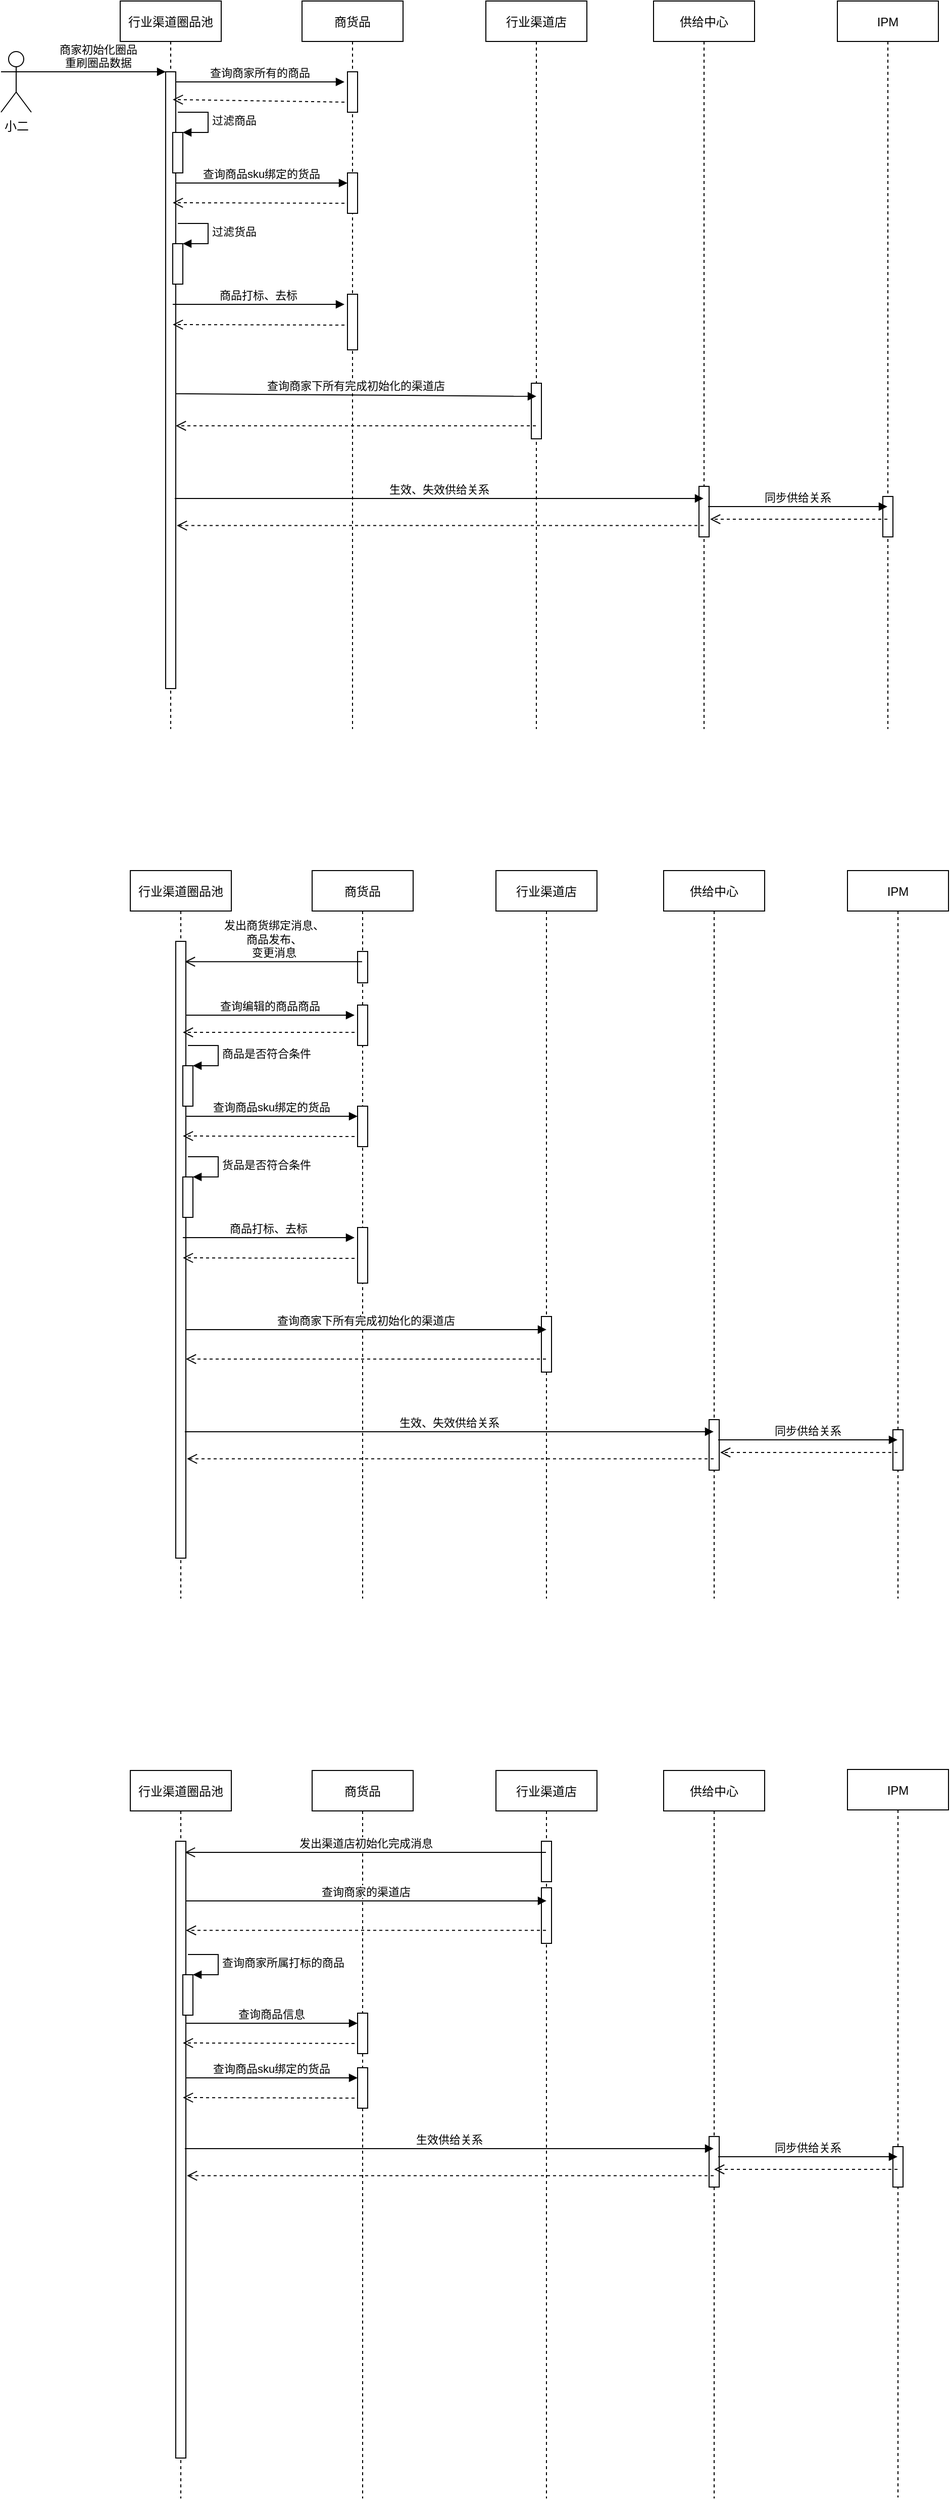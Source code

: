 <mxfile version="20.5.3" type="github">
  <diagram id="kgpKYQtTHZ0yAKxKKP6v" name="Page-1">
    <mxGraphModel dx="1298" dy="769" grid="1" gridSize="10" guides="1" tooltips="1" connect="1" arrows="1" fold="1" page="1" pageScale="1" pageWidth="3300" pageHeight="4681" math="0" shadow="0">
      <root>
        <mxCell id="0" />
        <mxCell id="1" parent="0" />
        <mxCell id="3nuBFxr9cyL0pnOWT2aG-1" value="行业渠道圈品池" style="shape=umlLifeline;perimeter=lifelinePerimeter;container=1;collapsible=0;recursiveResize=0;rounded=0;shadow=0;strokeWidth=1;" parent="1" vertex="1">
          <mxGeometry x="188" y="80" width="100" height="720" as="geometry" />
        </mxCell>
        <mxCell id="3nuBFxr9cyL0pnOWT2aG-2" value="" style="points=[];perimeter=orthogonalPerimeter;rounded=0;shadow=0;strokeWidth=1;" parent="3nuBFxr9cyL0pnOWT2aG-1" vertex="1">
          <mxGeometry x="45" y="70" width="10" height="610" as="geometry" />
        </mxCell>
        <mxCell id="i1a7ub9hRIe4BxzvPpTs-12" value="" style="html=1;points=[];perimeter=orthogonalPerimeter;" vertex="1" parent="3nuBFxr9cyL0pnOWT2aG-1">
          <mxGeometry x="52" y="130" width="10" height="40" as="geometry" />
        </mxCell>
        <mxCell id="i1a7ub9hRIe4BxzvPpTs-13" value="过滤商品" style="edgeStyle=orthogonalEdgeStyle;html=1;align=left;spacingLeft=2;endArrow=block;rounded=0;entryX=1;entryY=0;" edge="1" target="i1a7ub9hRIe4BxzvPpTs-12" parent="3nuBFxr9cyL0pnOWT2aG-1">
          <mxGeometry relative="1" as="geometry">
            <mxPoint x="57" y="110" as="sourcePoint" />
            <Array as="points">
              <mxPoint x="87" y="110" />
            </Array>
          </mxGeometry>
        </mxCell>
        <mxCell id="i1a7ub9hRIe4BxzvPpTs-14" value="" style="html=1;points=[];perimeter=orthogonalPerimeter;" vertex="1" parent="3nuBFxr9cyL0pnOWT2aG-1">
          <mxGeometry x="52" y="240" width="10" height="40" as="geometry" />
        </mxCell>
        <mxCell id="i1a7ub9hRIe4BxzvPpTs-15" value="过滤货品" style="edgeStyle=orthogonalEdgeStyle;html=1;align=left;spacingLeft=2;endArrow=block;rounded=0;entryX=1;entryY=0;" edge="1" parent="3nuBFxr9cyL0pnOWT2aG-1" target="i1a7ub9hRIe4BxzvPpTs-14">
          <mxGeometry relative="1" as="geometry">
            <mxPoint x="57" y="220" as="sourcePoint" />
            <Array as="points">
              <mxPoint x="87" y="220" />
            </Array>
          </mxGeometry>
        </mxCell>
        <mxCell id="3nuBFxr9cyL0pnOWT2aG-5" value="商货品" style="shape=umlLifeline;perimeter=lifelinePerimeter;container=1;collapsible=0;recursiveResize=0;rounded=0;shadow=0;strokeWidth=1;" parent="1" vertex="1">
          <mxGeometry x="368" y="80" width="100" height="720" as="geometry" />
        </mxCell>
        <mxCell id="3nuBFxr9cyL0pnOWT2aG-6" value="" style="points=[];perimeter=orthogonalPerimeter;rounded=0;shadow=0;strokeWidth=1;" parent="3nuBFxr9cyL0pnOWT2aG-5" vertex="1">
          <mxGeometry x="45" y="70" width="10" height="40" as="geometry" />
        </mxCell>
        <mxCell id="i1a7ub9hRIe4BxzvPpTs-10" value="查询商品sku绑定的货品" style="verticalAlign=bottom;endArrow=block;entryX=0;entryY=0;shadow=0;strokeWidth=1;" edge="1" parent="3nuBFxr9cyL0pnOWT2aG-5">
          <mxGeometry relative="1" as="geometry">
            <mxPoint x="-125" y="180.0" as="sourcePoint" />
            <mxPoint x="45" y="180.0" as="targetPoint" />
          </mxGeometry>
        </mxCell>
        <mxCell id="i1a7ub9hRIe4BxzvPpTs-20" value="" style="points=[];perimeter=orthogonalPerimeter;rounded=0;shadow=0;strokeWidth=1;" vertex="1" parent="3nuBFxr9cyL0pnOWT2aG-5">
          <mxGeometry x="45" y="290" width="10" height="55" as="geometry" />
        </mxCell>
        <mxCell id="i1a7ub9hRIe4BxzvPpTs-21" value="" style="points=[];perimeter=orthogonalPerimeter;rounded=0;shadow=0;strokeWidth=1;" vertex="1" parent="3nuBFxr9cyL0pnOWT2aG-5">
          <mxGeometry x="45" y="170" width="10" height="40" as="geometry" />
        </mxCell>
        <mxCell id="3nuBFxr9cyL0pnOWT2aG-7" value="" style="verticalAlign=bottom;endArrow=open;dashed=1;endSize=8;shadow=0;strokeWidth=1;entryX=0.7;entryY=0.045;entryDx=0;entryDy=0;entryPerimeter=0;" parent="1" target="3nuBFxr9cyL0pnOWT2aG-2" edge="1">
          <mxGeometry relative="1" as="geometry">
            <mxPoint x="250" y="180" as="targetPoint" />
            <mxPoint x="410" y="180" as="sourcePoint" />
          </mxGeometry>
        </mxCell>
        <mxCell id="3nuBFxr9cyL0pnOWT2aG-8" value="查询商家所有的商品" style="verticalAlign=bottom;endArrow=block;shadow=0;strokeWidth=1;" parent="1" source="3nuBFxr9cyL0pnOWT2aG-2" edge="1">
          <mxGeometry relative="1" as="geometry">
            <mxPoint x="343" y="160" as="sourcePoint" />
            <mxPoint x="410" y="160" as="targetPoint" />
          </mxGeometry>
        </mxCell>
        <mxCell id="i1a7ub9hRIe4BxzvPpTs-1" value="供给中心" style="shape=umlLifeline;perimeter=lifelinePerimeter;container=1;collapsible=0;recursiveResize=0;rounded=0;shadow=0;strokeWidth=1;" vertex="1" parent="1">
          <mxGeometry x="716" y="80" width="100" height="720" as="geometry" />
        </mxCell>
        <mxCell id="i1a7ub9hRIe4BxzvPpTs-2" value="" style="points=[];perimeter=orthogonalPerimeter;rounded=0;shadow=0;strokeWidth=1;" vertex="1" parent="i1a7ub9hRIe4BxzvPpTs-1">
          <mxGeometry x="45" y="480" width="10" height="50" as="geometry" />
        </mxCell>
        <mxCell id="i1a7ub9hRIe4BxzvPpTs-3" value="IPM" style="shape=umlLifeline;perimeter=lifelinePerimeter;container=1;collapsible=0;recursiveResize=0;rounded=0;shadow=0;strokeWidth=1;" vertex="1" parent="1">
          <mxGeometry x="898" y="80" width="100" height="720" as="geometry" />
        </mxCell>
        <mxCell id="i1a7ub9hRIe4BxzvPpTs-4" value="" style="points=[];perimeter=orthogonalPerimeter;rounded=0;shadow=0;strokeWidth=1;" vertex="1" parent="i1a7ub9hRIe4BxzvPpTs-3">
          <mxGeometry x="45" y="490" width="10" height="40" as="geometry" />
        </mxCell>
        <mxCell id="i1a7ub9hRIe4BxzvPpTs-5" value="小二" style="shape=umlActor;verticalLabelPosition=bottom;verticalAlign=top;html=1;" vertex="1" parent="1">
          <mxGeometry x="70" y="130" width="30" height="60" as="geometry" />
        </mxCell>
        <mxCell id="3nuBFxr9cyL0pnOWT2aG-3" value="商家初始化圈品&#xa;重刷圈品数据" style="verticalAlign=bottom;startArrow=none;endArrow=block;startSize=8;shadow=0;strokeWidth=1;exitX=1;exitY=0.333;exitDx=0;exitDy=0;exitPerimeter=0;startFill=0;" parent="1" target="3nuBFxr9cyL0pnOWT2aG-2" edge="1" source="i1a7ub9hRIe4BxzvPpTs-5">
          <mxGeometry relative="1" as="geometry">
            <mxPoint x="173" y="150" as="sourcePoint" />
          </mxGeometry>
        </mxCell>
        <mxCell id="i1a7ub9hRIe4BxzvPpTs-11" value="" style="verticalAlign=bottom;endArrow=open;dashed=1;endSize=8;shadow=0;strokeWidth=1;entryX=1;entryY=0.147;entryDx=0;entryDy=0;entryPerimeter=0;" edge="1" parent="1">
          <mxGeometry relative="1" as="geometry">
            <mxPoint x="240" y="279.5" as="targetPoint" />
            <mxPoint x="410" y="280" as="sourcePoint" />
          </mxGeometry>
        </mxCell>
        <mxCell id="i1a7ub9hRIe4BxzvPpTs-16" value="行业渠道店" style="shape=umlLifeline;perimeter=lifelinePerimeter;container=1;collapsible=0;recursiveResize=0;rounded=0;shadow=0;strokeWidth=1;" vertex="1" parent="1">
          <mxGeometry x="550" y="80" width="100" height="720" as="geometry" />
        </mxCell>
        <mxCell id="i1a7ub9hRIe4BxzvPpTs-17" value="" style="points=[];perimeter=orthogonalPerimeter;rounded=0;shadow=0;strokeWidth=1;" vertex="1" parent="i1a7ub9hRIe4BxzvPpTs-16">
          <mxGeometry x="45" y="378" width="10" height="55" as="geometry" />
        </mxCell>
        <mxCell id="i1a7ub9hRIe4BxzvPpTs-18" value="查询商家下所有完成初始化的渠道店" style="verticalAlign=bottom;endArrow=block;shadow=0;strokeWidth=1;exitX=1;exitY=0.522;exitDx=0;exitDy=0;exitPerimeter=0;entryX=0.5;entryY=0.236;entryDx=0;entryDy=0;entryPerimeter=0;" edge="1" parent="1" source="3nuBFxr9cyL0pnOWT2aG-2" target="i1a7ub9hRIe4BxzvPpTs-17">
          <mxGeometry relative="1" as="geometry">
            <mxPoint x="250" y="474" as="sourcePoint" />
            <mxPoint x="590" y="471" as="targetPoint" />
          </mxGeometry>
        </mxCell>
        <mxCell id="i1a7ub9hRIe4BxzvPpTs-19" value="" style="verticalAlign=bottom;endArrow=open;dashed=1;endSize=8;shadow=0;strokeWidth=1;entryX=1;entryY=0.533;entryDx=0;entryDy=0;entryPerimeter=0;" edge="1" parent="1">
          <mxGeometry relative="1" as="geometry">
            <mxPoint x="243" y="500.13" as="targetPoint" />
            <mxPoint x="599.5" y="500.13" as="sourcePoint" />
          </mxGeometry>
        </mxCell>
        <mxCell id="i1a7ub9hRIe4BxzvPpTs-22" value="商品打标、去标" style="verticalAlign=bottom;endArrow=block;shadow=0;strokeWidth=1;" edge="1" parent="1">
          <mxGeometry relative="1" as="geometry">
            <mxPoint x="240" y="380" as="sourcePoint" />
            <mxPoint x="410" y="380" as="targetPoint" />
          </mxGeometry>
        </mxCell>
        <mxCell id="i1a7ub9hRIe4BxzvPpTs-23" value="" style="verticalAlign=bottom;endArrow=open;dashed=1;endSize=8;shadow=0;strokeWidth=1;entryX=1;entryY=0.147;entryDx=0;entryDy=0;entryPerimeter=0;" edge="1" parent="1">
          <mxGeometry relative="1" as="geometry">
            <mxPoint x="240" y="400" as="targetPoint" />
            <mxPoint x="410" y="400.5" as="sourcePoint" />
          </mxGeometry>
        </mxCell>
        <mxCell id="i1a7ub9hRIe4BxzvPpTs-24" value="生效、失效供给关系" style="verticalAlign=bottom;endArrow=block;shadow=0;strokeWidth=1;exitX=0.9;exitY=0.636;exitDx=0;exitDy=0;exitPerimeter=0;" edge="1" parent="1">
          <mxGeometry relative="1" as="geometry">
            <mxPoint x="242" y="571.96" as="sourcePoint" />
            <mxPoint x="765.5" y="571.96" as="targetPoint" />
          </mxGeometry>
        </mxCell>
        <mxCell id="i1a7ub9hRIe4BxzvPpTs-26" value="" style="verticalAlign=bottom;endArrow=open;dashed=1;endSize=8;shadow=0;strokeWidth=1;entryX=1.1;entryY=0.68;entryDx=0;entryDy=0;entryPerimeter=0;" edge="1" parent="1">
          <mxGeometry relative="1" as="geometry">
            <mxPoint x="244" y="598.8" as="targetPoint" />
            <mxPoint x="765.5" y="598.8" as="sourcePoint" />
          </mxGeometry>
        </mxCell>
        <mxCell id="i1a7ub9hRIe4BxzvPpTs-27" value="同步供给关系" style="verticalAlign=bottom;endArrow=block;shadow=0;strokeWidth=1;" edge="1" parent="1" target="i1a7ub9hRIe4BxzvPpTs-3">
          <mxGeometry relative="1" as="geometry">
            <mxPoint x="770" y="580" as="sourcePoint" />
            <mxPoint x="907" y="580.22" as="targetPoint" />
          </mxGeometry>
        </mxCell>
        <mxCell id="i1a7ub9hRIe4BxzvPpTs-28" value="" style="verticalAlign=bottom;endArrow=open;dashed=1;endSize=8;shadow=0;strokeWidth=1;entryX=1.1;entryY=0.77;entryDx=0;entryDy=0;entryPerimeter=0;" edge="1" parent="1">
          <mxGeometry relative="1" as="geometry">
            <mxPoint x="772" y="592.5" as="targetPoint" />
            <mxPoint x="947.5" y="592.5" as="sourcePoint" />
          </mxGeometry>
        </mxCell>
        <mxCell id="i1a7ub9hRIe4BxzvPpTs-31" value="行业渠道圈品池" style="shape=umlLifeline;perimeter=lifelinePerimeter;container=1;collapsible=0;recursiveResize=0;rounded=0;shadow=0;strokeWidth=1;" vertex="1" parent="1">
          <mxGeometry x="198" y="940" width="100" height="720" as="geometry" />
        </mxCell>
        <mxCell id="i1a7ub9hRIe4BxzvPpTs-32" value="" style="points=[];perimeter=orthogonalPerimeter;rounded=0;shadow=0;strokeWidth=1;" vertex="1" parent="i1a7ub9hRIe4BxzvPpTs-31">
          <mxGeometry x="45" y="70" width="10" height="610" as="geometry" />
        </mxCell>
        <mxCell id="i1a7ub9hRIe4BxzvPpTs-33" value="" style="html=1;points=[];perimeter=orthogonalPerimeter;" vertex="1" parent="i1a7ub9hRIe4BxzvPpTs-31">
          <mxGeometry x="52" y="193" width="10" height="40" as="geometry" />
        </mxCell>
        <mxCell id="i1a7ub9hRIe4BxzvPpTs-34" value="商品是否符合条件" style="edgeStyle=orthogonalEdgeStyle;html=1;align=left;spacingLeft=2;endArrow=block;rounded=0;entryX=1;entryY=0;" edge="1" parent="i1a7ub9hRIe4BxzvPpTs-31" target="i1a7ub9hRIe4BxzvPpTs-33">
          <mxGeometry relative="1" as="geometry">
            <mxPoint x="57" y="173" as="sourcePoint" />
            <Array as="points">
              <mxPoint x="87" y="173" />
            </Array>
          </mxGeometry>
        </mxCell>
        <mxCell id="i1a7ub9hRIe4BxzvPpTs-35" value="" style="html=1;points=[];perimeter=orthogonalPerimeter;" vertex="1" parent="i1a7ub9hRIe4BxzvPpTs-31">
          <mxGeometry x="52" y="303" width="10" height="40" as="geometry" />
        </mxCell>
        <mxCell id="i1a7ub9hRIe4BxzvPpTs-36" value="货品是否符合条件" style="edgeStyle=orthogonalEdgeStyle;html=1;align=left;spacingLeft=2;endArrow=block;rounded=0;entryX=1;entryY=0;" edge="1" parent="i1a7ub9hRIe4BxzvPpTs-31" target="i1a7ub9hRIe4BxzvPpTs-35">
          <mxGeometry relative="1" as="geometry">
            <mxPoint x="57" y="283" as="sourcePoint" />
            <Array as="points">
              <mxPoint x="87" y="283" />
            </Array>
          </mxGeometry>
        </mxCell>
        <mxCell id="i1a7ub9hRIe4BxzvPpTs-37" value="商货品" style="shape=umlLifeline;perimeter=lifelinePerimeter;container=1;collapsible=0;recursiveResize=0;rounded=0;shadow=0;strokeWidth=1;" vertex="1" parent="1">
          <mxGeometry x="378" y="940" width="100" height="720" as="geometry" />
        </mxCell>
        <mxCell id="i1a7ub9hRIe4BxzvPpTs-38" value="" style="points=[];perimeter=orthogonalPerimeter;rounded=0;shadow=0;strokeWidth=1;" vertex="1" parent="i1a7ub9hRIe4BxzvPpTs-37">
          <mxGeometry x="45" y="133" width="10" height="40" as="geometry" />
        </mxCell>
        <mxCell id="i1a7ub9hRIe4BxzvPpTs-39" value="查询商品sku绑定的货品" style="verticalAlign=bottom;endArrow=block;entryX=0;entryY=0;shadow=0;strokeWidth=1;" edge="1" parent="i1a7ub9hRIe4BxzvPpTs-37">
          <mxGeometry relative="1" as="geometry">
            <mxPoint x="-125" y="243.0" as="sourcePoint" />
            <mxPoint x="45" y="243.0" as="targetPoint" />
          </mxGeometry>
        </mxCell>
        <mxCell id="i1a7ub9hRIe4BxzvPpTs-40" value="" style="points=[];perimeter=orthogonalPerimeter;rounded=0;shadow=0;strokeWidth=1;" vertex="1" parent="i1a7ub9hRIe4BxzvPpTs-37">
          <mxGeometry x="45" y="353" width="10" height="55" as="geometry" />
        </mxCell>
        <mxCell id="i1a7ub9hRIe4BxzvPpTs-41" value="" style="points=[];perimeter=orthogonalPerimeter;rounded=0;shadow=0;strokeWidth=1;" vertex="1" parent="i1a7ub9hRIe4BxzvPpTs-37">
          <mxGeometry x="45" y="233" width="10" height="40" as="geometry" />
        </mxCell>
        <mxCell id="i1a7ub9hRIe4BxzvPpTs-61" value="" style="points=[];perimeter=orthogonalPerimeter;rounded=0;shadow=0;strokeWidth=1;" vertex="1" parent="i1a7ub9hRIe4BxzvPpTs-37">
          <mxGeometry x="45" y="80" width="10" height="31" as="geometry" />
        </mxCell>
        <mxCell id="i1a7ub9hRIe4BxzvPpTs-42" value="" style="verticalAlign=bottom;endArrow=open;dashed=1;endSize=8;shadow=0;strokeWidth=1;" edge="1" parent="1">
          <mxGeometry relative="1" as="geometry">
            <mxPoint x="250" y="1100" as="targetPoint" />
            <mxPoint x="420" y="1100" as="sourcePoint" />
          </mxGeometry>
        </mxCell>
        <mxCell id="i1a7ub9hRIe4BxzvPpTs-43" value="查询编辑的商品商品" style="verticalAlign=bottom;endArrow=block;shadow=0;strokeWidth=1;" edge="1" parent="1">
          <mxGeometry relative="1" as="geometry">
            <mxPoint x="253" y="1083" as="sourcePoint" />
            <mxPoint x="420" y="1083" as="targetPoint" />
          </mxGeometry>
        </mxCell>
        <mxCell id="i1a7ub9hRIe4BxzvPpTs-44" value="供给中心" style="shape=umlLifeline;perimeter=lifelinePerimeter;container=1;collapsible=0;recursiveResize=0;rounded=0;shadow=0;strokeWidth=1;" vertex="1" parent="1">
          <mxGeometry x="726" y="940" width="100" height="720" as="geometry" />
        </mxCell>
        <mxCell id="i1a7ub9hRIe4BxzvPpTs-45" value="" style="points=[];perimeter=orthogonalPerimeter;rounded=0;shadow=0;strokeWidth=1;" vertex="1" parent="i1a7ub9hRIe4BxzvPpTs-44">
          <mxGeometry x="45" y="543" width="10" height="50" as="geometry" />
        </mxCell>
        <mxCell id="i1a7ub9hRIe4BxzvPpTs-46" value="IPM" style="shape=umlLifeline;perimeter=lifelinePerimeter;container=1;collapsible=0;recursiveResize=0;rounded=0;shadow=0;strokeWidth=1;" vertex="1" parent="1">
          <mxGeometry x="908" y="940" width="100" height="720" as="geometry" />
        </mxCell>
        <mxCell id="i1a7ub9hRIe4BxzvPpTs-47" value="" style="points=[];perimeter=orthogonalPerimeter;rounded=0;shadow=0;strokeWidth=1;" vertex="1" parent="i1a7ub9hRIe4BxzvPpTs-46">
          <mxGeometry x="45" y="553" width="10" height="40" as="geometry" />
        </mxCell>
        <mxCell id="i1a7ub9hRIe4BxzvPpTs-50" value="" style="verticalAlign=bottom;endArrow=open;dashed=1;endSize=8;shadow=0;strokeWidth=1;entryX=1;entryY=0.147;entryDx=0;entryDy=0;entryPerimeter=0;" edge="1" parent="1">
          <mxGeometry relative="1" as="geometry">
            <mxPoint x="250" y="1202.5" as="targetPoint" />
            <mxPoint x="420" y="1203" as="sourcePoint" />
          </mxGeometry>
        </mxCell>
        <mxCell id="i1a7ub9hRIe4BxzvPpTs-51" value="行业渠道店" style="shape=umlLifeline;perimeter=lifelinePerimeter;container=1;collapsible=0;recursiveResize=0;rounded=0;shadow=0;strokeWidth=1;" vertex="1" parent="1">
          <mxGeometry x="560" y="940" width="100" height="720" as="geometry" />
        </mxCell>
        <mxCell id="i1a7ub9hRIe4BxzvPpTs-52" value="" style="points=[];perimeter=orthogonalPerimeter;rounded=0;shadow=0;strokeWidth=1;" vertex="1" parent="i1a7ub9hRIe4BxzvPpTs-51">
          <mxGeometry x="45" y="441" width="10" height="55" as="geometry" />
        </mxCell>
        <mxCell id="i1a7ub9hRIe4BxzvPpTs-53" value="查询商家下所有完成初始化的渠道店" style="verticalAlign=bottom;endArrow=block;shadow=0;strokeWidth=1;entryX=0.5;entryY=0.236;entryDx=0;entryDy=0;entryPerimeter=0;" edge="1" parent="1" target="i1a7ub9hRIe4BxzvPpTs-52">
          <mxGeometry relative="1" as="geometry">
            <mxPoint x="253" y="1394" as="sourcePoint" />
            <mxPoint x="600" y="1394" as="targetPoint" />
          </mxGeometry>
        </mxCell>
        <mxCell id="i1a7ub9hRIe4BxzvPpTs-54" value="" style="verticalAlign=bottom;endArrow=open;dashed=1;endSize=8;shadow=0;strokeWidth=1;entryX=1;entryY=0.533;entryDx=0;entryDy=0;entryPerimeter=0;" edge="1" parent="1">
          <mxGeometry relative="1" as="geometry">
            <mxPoint x="253" y="1423.13" as="targetPoint" />
            <mxPoint x="609.5" y="1423.13" as="sourcePoint" />
          </mxGeometry>
        </mxCell>
        <mxCell id="i1a7ub9hRIe4BxzvPpTs-55" value="商品打标、去标" style="verticalAlign=bottom;endArrow=block;shadow=0;strokeWidth=1;" edge="1" parent="1">
          <mxGeometry relative="1" as="geometry">
            <mxPoint x="250" y="1303" as="sourcePoint" />
            <mxPoint x="420" y="1303" as="targetPoint" />
          </mxGeometry>
        </mxCell>
        <mxCell id="i1a7ub9hRIe4BxzvPpTs-56" value="" style="verticalAlign=bottom;endArrow=open;dashed=1;endSize=8;shadow=0;strokeWidth=1;entryX=1;entryY=0.147;entryDx=0;entryDy=0;entryPerimeter=0;" edge="1" parent="1">
          <mxGeometry relative="1" as="geometry">
            <mxPoint x="250" y="1323" as="targetPoint" />
            <mxPoint x="420" y="1323.5" as="sourcePoint" />
          </mxGeometry>
        </mxCell>
        <mxCell id="i1a7ub9hRIe4BxzvPpTs-57" value="生效、失效供给关系" style="verticalAlign=bottom;endArrow=block;shadow=0;strokeWidth=1;exitX=0.9;exitY=0.636;exitDx=0;exitDy=0;exitPerimeter=0;" edge="1" parent="1">
          <mxGeometry relative="1" as="geometry">
            <mxPoint x="252" y="1494.96" as="sourcePoint" />
            <mxPoint x="775.5" y="1494.96" as="targetPoint" />
          </mxGeometry>
        </mxCell>
        <mxCell id="i1a7ub9hRIe4BxzvPpTs-58" value="" style="verticalAlign=bottom;endArrow=open;dashed=1;endSize=8;shadow=0;strokeWidth=1;entryX=1.1;entryY=0.68;entryDx=0;entryDy=0;entryPerimeter=0;" edge="1" parent="1">
          <mxGeometry relative="1" as="geometry">
            <mxPoint x="254" y="1521.8" as="targetPoint" />
            <mxPoint x="775.5" y="1521.8" as="sourcePoint" />
          </mxGeometry>
        </mxCell>
        <mxCell id="i1a7ub9hRIe4BxzvPpTs-59" value="同步供给关系" style="verticalAlign=bottom;endArrow=block;shadow=0;strokeWidth=1;" edge="1" parent="1">
          <mxGeometry relative="1" as="geometry">
            <mxPoint x="780" y="1503" as="sourcePoint" />
            <mxPoint x="957.5" y="1503" as="targetPoint" />
          </mxGeometry>
        </mxCell>
        <mxCell id="i1a7ub9hRIe4BxzvPpTs-60" value="" style="verticalAlign=bottom;endArrow=open;dashed=1;endSize=8;shadow=0;strokeWidth=1;entryX=1.1;entryY=0.77;entryDx=0;entryDy=0;entryPerimeter=0;" edge="1" parent="1">
          <mxGeometry relative="1" as="geometry">
            <mxPoint x="782" y="1515.5" as="targetPoint" />
            <mxPoint x="957.5" y="1515.5" as="sourcePoint" />
          </mxGeometry>
        </mxCell>
        <mxCell id="i1a7ub9hRIe4BxzvPpTs-62" value="发出商货绑定消息、&lt;br&gt;商品发布、&lt;br&gt;变更消息" style="html=1;verticalAlign=bottom;startArrow=none;startFill=0;endArrow=open;startSize=6;endSize=8;rounded=0;entryX=0.9;entryY=0.033;entryDx=0;entryDy=0;entryPerimeter=0;" edge="1" parent="1" source="i1a7ub9hRIe4BxzvPpTs-37" target="i1a7ub9hRIe4BxzvPpTs-32">
          <mxGeometry width="80" relative="1" as="geometry">
            <mxPoint x="410" y="1030" as="sourcePoint" />
            <mxPoint x="330" y="1030" as="targetPoint" />
          </mxGeometry>
        </mxCell>
        <mxCell id="i1a7ub9hRIe4BxzvPpTs-93" value="行业渠道圈品池" style="shape=umlLifeline;perimeter=lifelinePerimeter;container=1;collapsible=0;recursiveResize=0;rounded=0;shadow=0;strokeWidth=1;" vertex="1" parent="1">
          <mxGeometry x="198" y="1830" width="100" height="720" as="geometry" />
        </mxCell>
        <mxCell id="i1a7ub9hRIe4BxzvPpTs-94" value="" style="points=[];perimeter=orthogonalPerimeter;rounded=0;shadow=0;strokeWidth=1;" vertex="1" parent="i1a7ub9hRIe4BxzvPpTs-93">
          <mxGeometry x="45" y="70" width="10" height="610" as="geometry" />
        </mxCell>
        <mxCell id="i1a7ub9hRIe4BxzvPpTs-95" value="" style="html=1;points=[];perimeter=orthogonalPerimeter;" vertex="1" parent="i1a7ub9hRIe4BxzvPpTs-93">
          <mxGeometry x="52" y="202" width="10" height="40" as="geometry" />
        </mxCell>
        <mxCell id="i1a7ub9hRIe4BxzvPpTs-96" value="查询商家所属打标的商品" style="edgeStyle=orthogonalEdgeStyle;html=1;align=left;spacingLeft=2;endArrow=block;rounded=0;entryX=1;entryY=0;" edge="1" parent="i1a7ub9hRIe4BxzvPpTs-93" target="i1a7ub9hRIe4BxzvPpTs-95">
          <mxGeometry relative="1" as="geometry">
            <mxPoint x="57" y="182" as="sourcePoint" />
            <Array as="points">
              <mxPoint x="87" y="182" />
            </Array>
          </mxGeometry>
        </mxCell>
        <mxCell id="i1a7ub9hRIe4BxzvPpTs-99" value="商货品" style="shape=umlLifeline;perimeter=lifelinePerimeter;container=1;collapsible=0;recursiveResize=0;rounded=0;shadow=0;strokeWidth=1;" vertex="1" parent="1">
          <mxGeometry x="378" y="1830" width="100" height="720" as="geometry" />
        </mxCell>
        <mxCell id="i1a7ub9hRIe4BxzvPpTs-101" value="查询商品sku绑定的货品" style="verticalAlign=bottom;endArrow=block;entryX=0;entryY=0;shadow=0;strokeWidth=1;" edge="1" parent="i1a7ub9hRIe4BxzvPpTs-99">
          <mxGeometry relative="1" as="geometry">
            <mxPoint x="-125" y="304.0" as="sourcePoint" />
            <mxPoint x="45" y="304.0" as="targetPoint" />
          </mxGeometry>
        </mxCell>
        <mxCell id="i1a7ub9hRIe4BxzvPpTs-103" value="" style="points=[];perimeter=orthogonalPerimeter;rounded=0;shadow=0;strokeWidth=1;" vertex="1" parent="i1a7ub9hRIe4BxzvPpTs-99">
          <mxGeometry x="45" y="294" width="10" height="40" as="geometry" />
        </mxCell>
        <mxCell id="i1a7ub9hRIe4BxzvPpTs-125" value="查询商品信息" style="verticalAlign=bottom;endArrow=block;entryX=0;entryY=0;shadow=0;strokeWidth=1;" edge="1" parent="i1a7ub9hRIe4BxzvPpTs-99">
          <mxGeometry relative="1" as="geometry">
            <mxPoint x="-125" y="250" as="sourcePoint" />
            <mxPoint x="45" y="250" as="targetPoint" />
          </mxGeometry>
        </mxCell>
        <mxCell id="i1a7ub9hRIe4BxzvPpTs-126" value="" style="points=[];perimeter=orthogonalPerimeter;rounded=0;shadow=0;strokeWidth=1;" vertex="1" parent="i1a7ub9hRIe4BxzvPpTs-99">
          <mxGeometry x="45" y="240" width="10" height="40" as="geometry" />
        </mxCell>
        <mxCell id="i1a7ub9hRIe4BxzvPpTs-127" value="" style="verticalAlign=bottom;endArrow=open;dashed=1;endSize=8;shadow=0;strokeWidth=1;entryX=1;entryY=0.147;entryDx=0;entryDy=0;entryPerimeter=0;" edge="1" parent="i1a7ub9hRIe4BxzvPpTs-99">
          <mxGeometry relative="1" as="geometry">
            <mxPoint x="-128" y="269.5" as="targetPoint" />
            <mxPoint x="42" y="270" as="sourcePoint" />
          </mxGeometry>
        </mxCell>
        <mxCell id="i1a7ub9hRIe4BxzvPpTs-107" value="供给中心" style="shape=umlLifeline;perimeter=lifelinePerimeter;container=1;collapsible=0;recursiveResize=0;rounded=0;shadow=0;strokeWidth=1;" vertex="1" parent="1">
          <mxGeometry x="726" y="1830" width="100" height="720" as="geometry" />
        </mxCell>
        <mxCell id="i1a7ub9hRIe4BxzvPpTs-108" value="" style="points=[];perimeter=orthogonalPerimeter;rounded=0;shadow=0;strokeWidth=1;" vertex="1" parent="i1a7ub9hRIe4BxzvPpTs-107">
          <mxGeometry x="45" y="362" width="10" height="50" as="geometry" />
        </mxCell>
        <mxCell id="i1a7ub9hRIe4BxzvPpTs-109" value="IPM" style="shape=umlLifeline;perimeter=lifelinePerimeter;container=1;collapsible=0;recursiveResize=0;rounded=0;shadow=0;strokeWidth=1;" vertex="1" parent="1">
          <mxGeometry x="908" y="1829" width="100" height="720" as="geometry" />
        </mxCell>
        <mxCell id="i1a7ub9hRIe4BxzvPpTs-110" value="" style="points=[];perimeter=orthogonalPerimeter;rounded=0;shadow=0;strokeWidth=1;" vertex="1" parent="i1a7ub9hRIe4BxzvPpTs-109">
          <mxGeometry x="45" y="373" width="10" height="40" as="geometry" />
        </mxCell>
        <mxCell id="i1a7ub9hRIe4BxzvPpTs-111" value="" style="verticalAlign=bottom;endArrow=open;dashed=1;endSize=8;shadow=0;strokeWidth=1;entryX=1;entryY=0.147;entryDx=0;entryDy=0;entryPerimeter=0;" edge="1" parent="1">
          <mxGeometry relative="1" as="geometry">
            <mxPoint x="250" y="2153.5" as="targetPoint" />
            <mxPoint x="420" y="2154" as="sourcePoint" />
          </mxGeometry>
        </mxCell>
        <mxCell id="i1a7ub9hRIe4BxzvPpTs-112" value="行业渠道店" style="shape=umlLifeline;perimeter=lifelinePerimeter;container=1;collapsible=0;recursiveResize=0;rounded=0;shadow=0;strokeWidth=1;" vertex="1" parent="1">
          <mxGeometry x="560" y="1830" width="100" height="720" as="geometry" />
        </mxCell>
        <mxCell id="i1a7ub9hRIe4BxzvPpTs-113" value="" style="points=[];perimeter=orthogonalPerimeter;rounded=0;shadow=0;strokeWidth=1;" vertex="1" parent="i1a7ub9hRIe4BxzvPpTs-112">
          <mxGeometry x="45" y="116" width="10" height="55" as="geometry" />
        </mxCell>
        <mxCell id="i1a7ub9hRIe4BxzvPpTs-123" value="" style="points=[];perimeter=orthogonalPerimeter;rounded=0;shadow=0;strokeWidth=1;" vertex="1" parent="i1a7ub9hRIe4BxzvPpTs-112">
          <mxGeometry x="45" y="70" width="10" height="40" as="geometry" />
        </mxCell>
        <mxCell id="i1a7ub9hRIe4BxzvPpTs-114" value="查询商家的渠道店" style="verticalAlign=bottom;endArrow=block;shadow=0;strokeWidth=1;entryX=0.5;entryY=0.236;entryDx=0;entryDy=0;entryPerimeter=0;" edge="1" parent="1" target="i1a7ub9hRIe4BxzvPpTs-113">
          <mxGeometry relative="1" as="geometry">
            <mxPoint x="253" y="1959" as="sourcePoint" />
            <mxPoint x="600" y="1959" as="targetPoint" />
          </mxGeometry>
        </mxCell>
        <mxCell id="i1a7ub9hRIe4BxzvPpTs-115" value="" style="verticalAlign=bottom;endArrow=open;dashed=1;endSize=8;shadow=0;strokeWidth=1;entryX=1;entryY=0.533;entryDx=0;entryDy=0;entryPerimeter=0;" edge="1" parent="1">
          <mxGeometry relative="1" as="geometry">
            <mxPoint x="253" y="1988.13" as="targetPoint" />
            <mxPoint x="609.5" y="1988.13" as="sourcePoint" />
          </mxGeometry>
        </mxCell>
        <mxCell id="i1a7ub9hRIe4BxzvPpTs-118" value="生效供给关系" style="verticalAlign=bottom;endArrow=block;shadow=0;strokeWidth=1;exitX=0.9;exitY=0.636;exitDx=0;exitDy=0;exitPerimeter=0;" edge="1" parent="1">
          <mxGeometry relative="1" as="geometry">
            <mxPoint x="252" y="2203.96" as="sourcePoint" />
            <mxPoint x="775.5" y="2203.96" as="targetPoint" />
          </mxGeometry>
        </mxCell>
        <mxCell id="i1a7ub9hRIe4BxzvPpTs-119" value="" style="verticalAlign=bottom;endArrow=open;dashed=1;endSize=8;shadow=0;strokeWidth=1;entryX=1.1;entryY=0.68;entryDx=0;entryDy=0;entryPerimeter=0;" edge="1" parent="1">
          <mxGeometry relative="1" as="geometry">
            <mxPoint x="254" y="2230.8" as="targetPoint" />
            <mxPoint x="775.5" y="2230.8" as="sourcePoint" />
          </mxGeometry>
        </mxCell>
        <mxCell id="i1a7ub9hRIe4BxzvPpTs-120" value="同步供给关系" style="verticalAlign=bottom;endArrow=block;shadow=0;strokeWidth=1;" edge="1" parent="1">
          <mxGeometry relative="1" as="geometry">
            <mxPoint x="780" y="2212" as="sourcePoint" />
            <mxPoint x="957.5" y="2212" as="targetPoint" />
          </mxGeometry>
        </mxCell>
        <mxCell id="i1a7ub9hRIe4BxzvPpTs-121" value="" style="verticalAlign=bottom;endArrow=open;dashed=1;endSize=8;shadow=0;strokeWidth=1;" edge="1" parent="1" target="i1a7ub9hRIe4BxzvPpTs-107">
          <mxGeometry relative="1" as="geometry">
            <mxPoint x="818" y="2232.6" as="targetPoint" />
            <mxPoint x="957.5" y="2224.5" as="sourcePoint" />
          </mxGeometry>
        </mxCell>
        <mxCell id="i1a7ub9hRIe4BxzvPpTs-124" value="发出渠道店初始化完成消息" style="html=1;verticalAlign=bottom;startArrow=none;startFill=0;endArrow=open;startSize=6;endSize=8;rounded=0;entryX=0.9;entryY=0.018;entryDx=0;entryDy=0;entryPerimeter=0;" edge="1" parent="1" source="i1a7ub9hRIe4BxzvPpTs-112" target="i1a7ub9hRIe4BxzvPpTs-94">
          <mxGeometry width="80" relative="1" as="geometry">
            <mxPoint x="515.75" y="1910" as="sourcePoint" />
            <mxPoint x="340.25" y="1910" as="targetPoint" />
          </mxGeometry>
        </mxCell>
      </root>
    </mxGraphModel>
  </diagram>
</mxfile>
